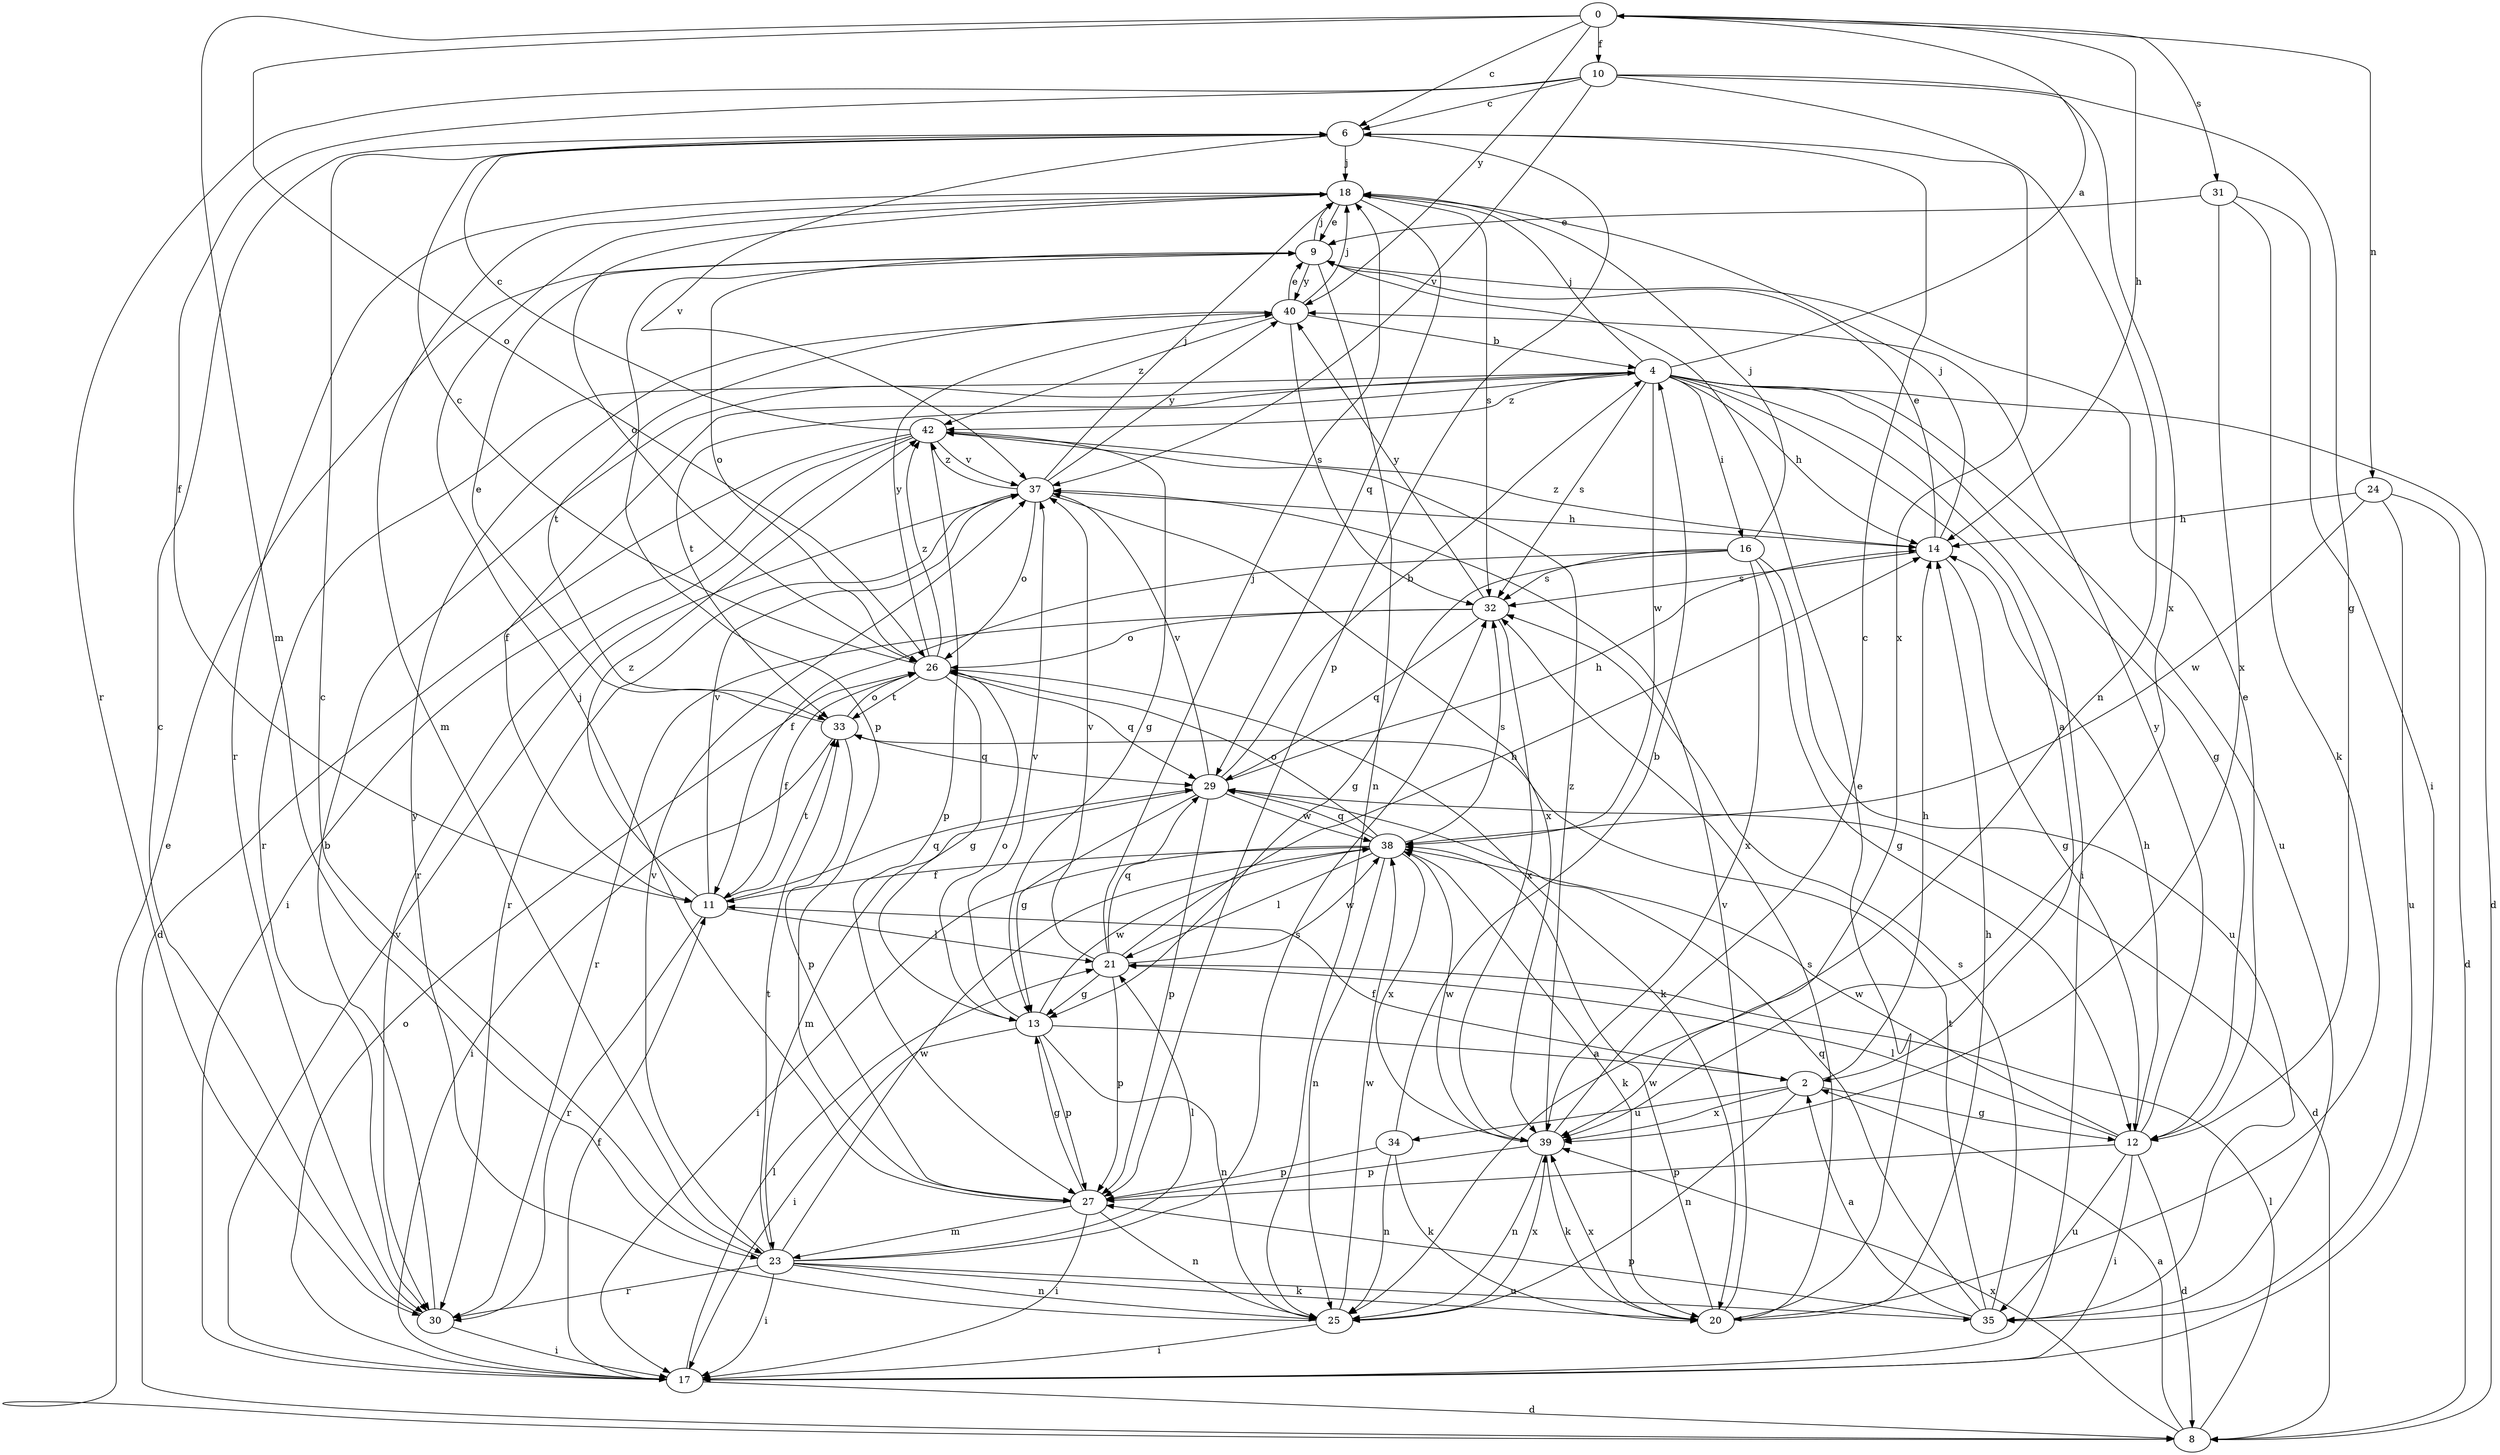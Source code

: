 strict digraph  {
0;
2;
4;
6;
8;
9;
10;
11;
12;
13;
14;
16;
17;
18;
20;
21;
23;
24;
25;
26;
27;
29;
30;
31;
32;
33;
34;
35;
37;
38;
39;
40;
42;
0 -> 6  [label=c];
0 -> 10  [label=f];
0 -> 14  [label=h];
0 -> 23  [label=m];
0 -> 24  [label=n];
0 -> 26  [label=o];
0 -> 31  [label=s];
0 -> 40  [label=y];
2 -> 11  [label=f];
2 -> 12  [label=g];
2 -> 14  [label=h];
2 -> 25  [label=n];
2 -> 34  [label=u];
2 -> 39  [label=x];
4 -> 0  [label=a];
4 -> 2  [label=a];
4 -> 8  [label=d];
4 -> 11  [label=f];
4 -> 12  [label=g];
4 -> 14  [label=h];
4 -> 16  [label=i];
4 -> 17  [label=i];
4 -> 18  [label=j];
4 -> 30  [label=r];
4 -> 32  [label=s];
4 -> 33  [label=t];
4 -> 35  [label=u];
4 -> 38  [label=w];
4 -> 42  [label=z];
6 -> 18  [label=j];
6 -> 27  [label=p];
6 -> 37  [label=v];
6 -> 39  [label=x];
8 -> 2  [label=a];
8 -> 9  [label=e];
8 -> 21  [label=l];
8 -> 39  [label=x];
9 -> 18  [label=j];
9 -> 25  [label=n];
9 -> 26  [label=o];
9 -> 27  [label=p];
9 -> 40  [label=y];
10 -> 6  [label=c];
10 -> 11  [label=f];
10 -> 12  [label=g];
10 -> 25  [label=n];
10 -> 30  [label=r];
10 -> 37  [label=v];
10 -> 39  [label=x];
11 -> 21  [label=l];
11 -> 29  [label=q];
11 -> 30  [label=r];
11 -> 33  [label=t];
11 -> 37  [label=v];
11 -> 42  [label=z];
12 -> 8  [label=d];
12 -> 9  [label=e];
12 -> 14  [label=h];
12 -> 17  [label=i];
12 -> 21  [label=l];
12 -> 27  [label=p];
12 -> 35  [label=u];
12 -> 38  [label=w];
12 -> 40  [label=y];
13 -> 2  [label=a];
13 -> 17  [label=i];
13 -> 25  [label=n];
13 -> 26  [label=o];
13 -> 27  [label=p];
13 -> 37  [label=v];
13 -> 38  [label=w];
14 -> 9  [label=e];
14 -> 12  [label=g];
14 -> 18  [label=j];
14 -> 32  [label=s];
14 -> 42  [label=z];
16 -> 11  [label=f];
16 -> 12  [label=g];
16 -> 13  [label=g];
16 -> 18  [label=j];
16 -> 32  [label=s];
16 -> 35  [label=u];
16 -> 39  [label=x];
17 -> 8  [label=d];
17 -> 11  [label=f];
17 -> 21  [label=l];
17 -> 26  [label=o];
17 -> 37  [label=v];
18 -> 9  [label=e];
18 -> 23  [label=m];
18 -> 26  [label=o];
18 -> 29  [label=q];
18 -> 30  [label=r];
18 -> 32  [label=s];
20 -> 9  [label=e];
20 -> 14  [label=h];
20 -> 32  [label=s];
20 -> 37  [label=v];
20 -> 38  [label=w];
20 -> 39  [label=x];
21 -> 13  [label=g];
21 -> 14  [label=h];
21 -> 18  [label=j];
21 -> 27  [label=p];
21 -> 29  [label=q];
21 -> 37  [label=v];
21 -> 38  [label=w];
23 -> 6  [label=c];
23 -> 17  [label=i];
23 -> 20  [label=k];
23 -> 21  [label=l];
23 -> 25  [label=n];
23 -> 30  [label=r];
23 -> 32  [label=s];
23 -> 33  [label=t];
23 -> 35  [label=u];
23 -> 37  [label=v];
23 -> 38  [label=w];
24 -> 8  [label=d];
24 -> 14  [label=h];
24 -> 35  [label=u];
24 -> 38  [label=w];
25 -> 17  [label=i];
25 -> 38  [label=w];
25 -> 39  [label=x];
25 -> 40  [label=y];
26 -> 6  [label=c];
26 -> 11  [label=f];
26 -> 13  [label=g];
26 -> 20  [label=k];
26 -> 29  [label=q];
26 -> 33  [label=t];
26 -> 40  [label=y];
26 -> 42  [label=z];
27 -> 13  [label=g];
27 -> 17  [label=i];
27 -> 18  [label=j];
27 -> 23  [label=m];
27 -> 25  [label=n];
29 -> 4  [label=b];
29 -> 8  [label=d];
29 -> 13  [label=g];
29 -> 14  [label=h];
29 -> 23  [label=m];
29 -> 27  [label=p];
29 -> 37  [label=v];
29 -> 38  [label=w];
30 -> 4  [label=b];
30 -> 6  [label=c];
30 -> 17  [label=i];
31 -> 9  [label=e];
31 -> 17  [label=i];
31 -> 20  [label=k];
31 -> 39  [label=x];
32 -> 26  [label=o];
32 -> 29  [label=q];
32 -> 30  [label=r];
32 -> 39  [label=x];
32 -> 40  [label=y];
33 -> 9  [label=e];
33 -> 17  [label=i];
33 -> 26  [label=o];
33 -> 27  [label=p];
33 -> 29  [label=q];
34 -> 4  [label=b];
34 -> 20  [label=k];
34 -> 25  [label=n];
34 -> 27  [label=p];
35 -> 2  [label=a];
35 -> 27  [label=p];
35 -> 29  [label=q];
35 -> 32  [label=s];
35 -> 33  [label=t];
37 -> 14  [label=h];
37 -> 18  [label=j];
37 -> 26  [label=o];
37 -> 30  [label=r];
37 -> 39  [label=x];
37 -> 40  [label=y];
37 -> 42  [label=z];
38 -> 11  [label=f];
38 -> 17  [label=i];
38 -> 20  [label=k];
38 -> 21  [label=l];
38 -> 25  [label=n];
38 -> 26  [label=o];
38 -> 29  [label=q];
38 -> 32  [label=s];
38 -> 39  [label=x];
39 -> 6  [label=c];
39 -> 20  [label=k];
39 -> 25  [label=n];
39 -> 27  [label=p];
39 -> 38  [label=w];
39 -> 42  [label=z];
40 -> 4  [label=b];
40 -> 9  [label=e];
40 -> 18  [label=j];
40 -> 32  [label=s];
40 -> 33  [label=t];
40 -> 42  [label=z];
42 -> 6  [label=c];
42 -> 8  [label=d];
42 -> 13  [label=g];
42 -> 17  [label=i];
42 -> 27  [label=p];
42 -> 30  [label=r];
42 -> 37  [label=v];
}
